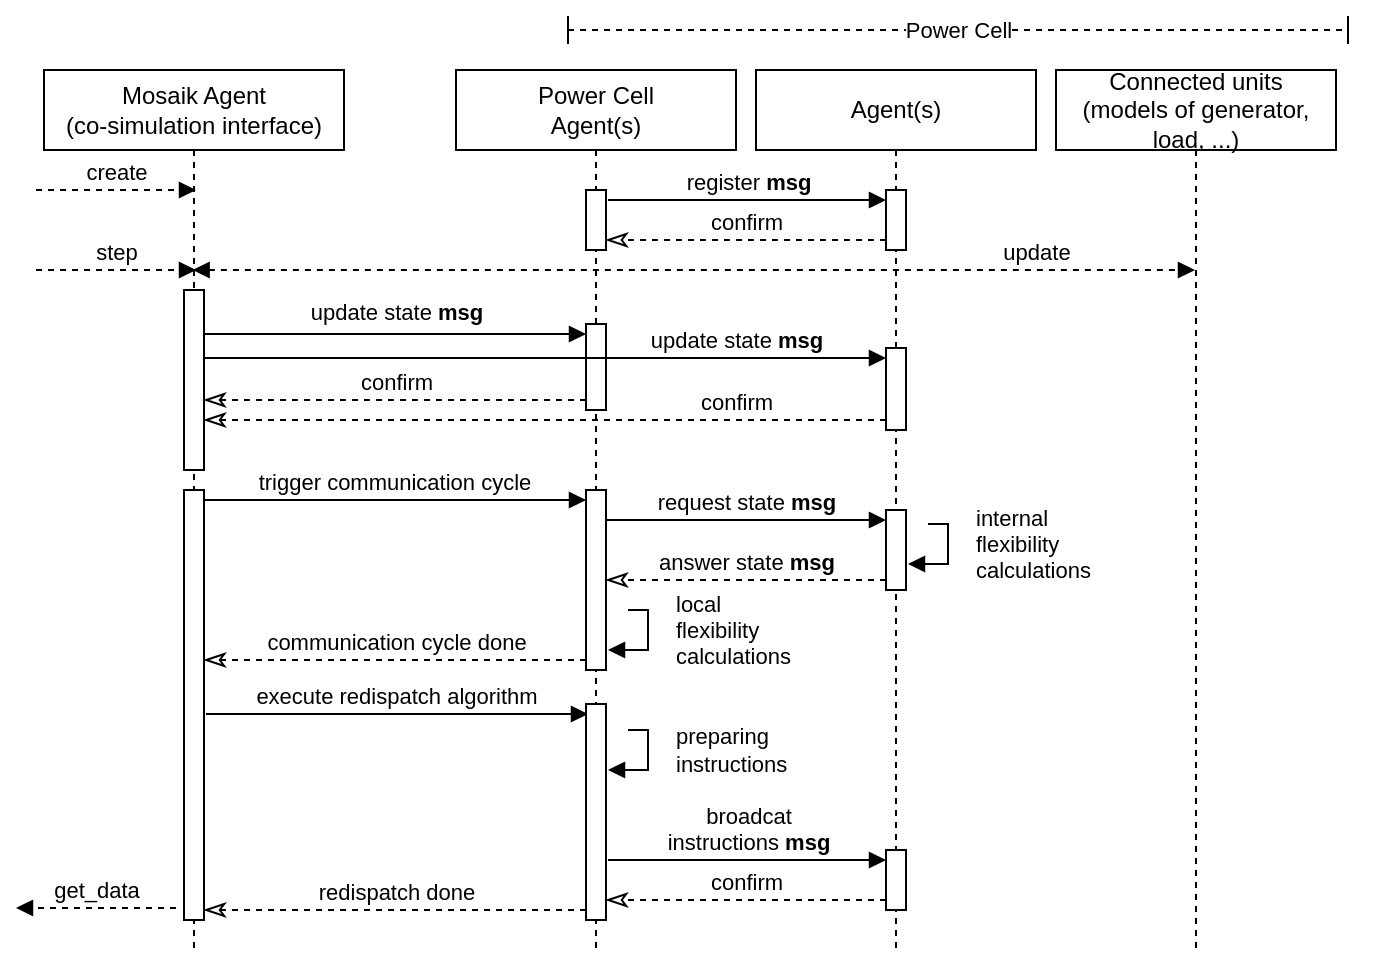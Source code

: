 <mxfile version="22.1.16" type="google">
  <diagram name="Page-1" id="ngWT1q-TGkk8tA6kE5au">
    <mxGraphModel grid="1" page="1" gridSize="10" guides="1" tooltips="1" connect="1" arrows="1" fold="1" pageScale="1" pageWidth="827" pageHeight="1169" math="0" shadow="0">
      <root>
        <mxCell id="0" />
        <mxCell id="1" parent="0" />
        <mxCell id="S1uSHRcm7TGxCwYnk8AK-8" value="Power Cell&lt;br&gt;Agent(s)" style="shape=umlLifeline;perimeter=lifelinePerimeter;whiteSpace=wrap;html=1;container=1;dropTarget=0;collapsible=0;recursiveResize=0;outlineConnect=0;portConstraint=eastwest;newEdgeStyle={&quot;curved&quot;:0,&quot;rounded&quot;:0};" vertex="1" parent="1">
          <mxGeometry x="240" y="40" width="140" height="440" as="geometry" />
        </mxCell>
        <mxCell id="tapSRpTw7TU7nSGjjfra-12" value="" style="html=1;points=[[0,0,0,0,5],[0,1,0,0,-5],[1,0,0,0,5],[1,1,0,0,-5]];perimeter=orthogonalPerimeter;outlineConnect=0;targetShapes=umlLifeline;portConstraint=eastwest;newEdgeStyle={&quot;curved&quot;:0,&quot;rounded&quot;:0};" vertex="1" parent="S1uSHRcm7TGxCwYnk8AK-8">
          <mxGeometry x="65" y="60" width="10" height="30" as="geometry" />
        </mxCell>
        <mxCell id="tapSRpTw7TU7nSGjjfra-30" value="" style="html=1;points=[[0,0,0,0,5],[0,1,0,0,-5],[1,0,0,0,5],[1,1,0,0,-5]];perimeter=orthogonalPerimeter;outlineConnect=0;targetShapes=umlLifeline;portConstraint=eastwest;newEdgeStyle={&quot;curved&quot;:0,&quot;rounded&quot;:0};" vertex="1" parent="S1uSHRcm7TGxCwYnk8AK-8">
          <mxGeometry x="65" y="127" width="10" height="43" as="geometry" />
        </mxCell>
        <mxCell id="tapSRpTw7TU7nSGjjfra-40" value="" style="html=1;points=[[0,0,0,0,5],[0,1,0,0,-5],[1,0,0,0,5],[1,1,0,0,-5]];perimeter=orthogonalPerimeter;outlineConnect=0;targetShapes=umlLifeline;portConstraint=eastwest;newEdgeStyle={&quot;curved&quot;:0,&quot;rounded&quot;:0};" vertex="1" parent="S1uSHRcm7TGxCwYnk8AK-8">
          <mxGeometry x="65" y="210" width="10" height="90" as="geometry" />
        </mxCell>
        <mxCell id="S1uSHRcm7TGxCwYnk8AK-9" value="Agent(s)" style="shape=umlLifeline;perimeter=lifelinePerimeter;whiteSpace=wrap;html=1;container=1;dropTarget=0;collapsible=0;recursiveResize=0;outlineConnect=0;portConstraint=eastwest;newEdgeStyle={&quot;curved&quot;:0,&quot;rounded&quot;:0};" vertex="1" parent="1">
          <mxGeometry x="390" y="40" width="140" height="440" as="geometry" />
        </mxCell>
        <mxCell id="tapSRpTw7TU7nSGjjfra-8" value="" style="html=1;points=[[0,0,0,0,5],[0,1,0,0,-5],[1,0,0,0,5],[1,1,0,0,-5]];perimeter=orthogonalPerimeter;outlineConnect=0;targetShapes=umlLifeline;portConstraint=eastwest;newEdgeStyle={&quot;curved&quot;:0,&quot;rounded&quot;:0};" vertex="1" parent="S1uSHRcm7TGxCwYnk8AK-9">
          <mxGeometry x="65" y="60" width="10" height="30" as="geometry" />
        </mxCell>
        <mxCell id="tapSRpTw7TU7nSGjjfra-33" value="" style="html=1;points=[[0,0,0,0,5],[0,1,0,0,-5],[1,0,0,0,5],[1,1,0,0,-5]];perimeter=orthogonalPerimeter;outlineConnect=0;targetShapes=umlLifeline;portConstraint=eastwest;newEdgeStyle={&quot;curved&quot;:0,&quot;rounded&quot;:0};" vertex="1" parent="S1uSHRcm7TGxCwYnk8AK-9">
          <mxGeometry x="65" y="139" width="10" height="41" as="geometry" />
        </mxCell>
        <mxCell id="tapSRpTw7TU7nSGjjfra-45" value="" style="html=1;points=[[0,0,0,0,5],[0,1,0,0,-5],[1,0,0,0,5],[1,1,0,0,-5]];perimeter=orthogonalPerimeter;outlineConnect=0;targetShapes=umlLifeline;portConstraint=eastwest;newEdgeStyle={&quot;curved&quot;:0,&quot;rounded&quot;:0};" vertex="1" parent="S1uSHRcm7TGxCwYnk8AK-9">
          <mxGeometry x="65" y="220" width="10" height="40" as="geometry" />
        </mxCell>
        <mxCell id="DRcuBKXfKCRKGgolUA98-2" value="" style="html=1;points=[[0,0,0,0,5],[0,1,0,0,-5],[1,0,0,0,5],[1,1,0,0,-5]];perimeter=orthogonalPerimeter;outlineConnect=0;targetShapes=umlLifeline;portConstraint=eastwest;newEdgeStyle={&quot;curved&quot;:0,&quot;rounded&quot;:0};" vertex="1" parent="S1uSHRcm7TGxCwYnk8AK-9">
          <mxGeometry x="65" y="390" width="10" height="30" as="geometry" />
        </mxCell>
        <mxCell id="DRcuBKXfKCRKGgolUA98-3" value="broadcat &lt;br&gt;instructions &lt;b&gt;msg&lt;/b&gt;" style="html=1;verticalAlign=bottom;endArrow=block;curved=0;rounded=0;entryX=0;entryY=0;entryDx=0;entryDy=5;" edge="1" parent="S1uSHRcm7TGxCwYnk8AK-9" target="DRcuBKXfKCRKGgolUA98-2">
          <mxGeometry relative="1" as="geometry">
            <mxPoint x="-74" y="395" as="sourcePoint" />
          </mxGeometry>
        </mxCell>
        <mxCell id="DRcuBKXfKCRKGgolUA98-4" value="confirm" style="html=1;verticalAlign=bottom;endArrow=classicThin;dashed=1;endSize=8;curved=0;rounded=0;exitX=0;exitY=1;exitDx=0;exitDy=-5;endFill=0;entryX=1;entryY=1;entryDx=0;entryDy=-5;entryPerimeter=0;" edge="1" parent="S1uSHRcm7TGxCwYnk8AK-9" source="DRcuBKXfKCRKGgolUA98-2">
          <mxGeometry relative="1" as="geometry">
            <mxPoint x="-75" y="415" as="targetPoint" />
          </mxGeometry>
        </mxCell>
        <mxCell id="tapSRpTw7TU7nSGjjfra-50" value="local&lt;br&gt;flexibility&lt;br&gt;calculations" style="html=1;align=left;spacingLeft=2;endArrow=block;rounded=0;edgeStyle=orthogonalEdgeStyle;curved=0;rounded=0;" edge="1" parent="S1uSHRcm7TGxCwYnk8AK-9">
          <mxGeometry x="-0.2" y="10" relative="1" as="geometry">
            <mxPoint x="-64" y="270" as="sourcePoint" />
            <Array as="points">
              <mxPoint x="-64" y="270" />
              <mxPoint x="-54" y="270" />
              <mxPoint x="-54" y="290" />
            </Array>
            <mxPoint x="-74" y="290" as="targetPoint" />
            <mxPoint as="offset" />
          </mxGeometry>
        </mxCell>
        <mxCell id="tapSRpTw7TU7nSGjjfra-51" value="preparing&lt;br&gt;instructions" style="html=1;align=left;spacingLeft=2;endArrow=block;rounded=0;edgeStyle=orthogonalEdgeStyle;curved=0;rounded=0;" edge="1" parent="S1uSHRcm7TGxCwYnk8AK-9">
          <mxGeometry x="-0.2" y="10" relative="1" as="geometry">
            <mxPoint x="-64" y="330" as="sourcePoint" />
            <Array as="points">
              <mxPoint x="-64" y="330" />
              <mxPoint x="-54" y="330" />
              <mxPoint x="-54" y="350" />
            </Array>
            <mxPoint x="-74" y="350" as="targetPoint" />
            <mxPoint as="offset" />
          </mxGeometry>
        </mxCell>
        <mxCell id="tapSRpTw7TU7nSGjjfra-1" value="Connected units&lt;br style=&quot;border-color: var(--border-color);&quot;&gt;(models of generator, load, ...)" style="shape=umlLifeline;perimeter=lifelinePerimeter;whiteSpace=wrap;html=1;container=1;dropTarget=0;collapsible=0;recursiveResize=0;outlineConnect=0;portConstraint=eastwest;newEdgeStyle={&quot;curved&quot;:0,&quot;rounded&quot;:0};" vertex="1" parent="1">
          <mxGeometry x="540" y="40" width="140" height="440" as="geometry" />
        </mxCell>
        <mxCell id="tapSRpTw7TU7nSGjjfra-7" value="Mosaik Agent&lt;br&gt;(co-simulation interface)" style="shape=umlLifeline;perimeter=lifelinePerimeter;whiteSpace=wrap;html=1;container=1;dropTarget=0;collapsible=0;recursiveResize=0;outlineConnect=0;portConstraint=eastwest;newEdgeStyle={&quot;curved&quot;:0,&quot;rounded&quot;:0};" vertex="1" parent="1">
          <mxGeometry x="34" y="40" width="150" height="440" as="geometry" />
        </mxCell>
        <mxCell id="tapSRpTw7TU7nSGjjfra-39" value="" style="html=1;points=[[0,0,0,0,5],[0,1,0,0,-5],[1,0,0,0,5],[1,1,0,0,-5]];perimeter=orthogonalPerimeter;outlineConnect=0;targetShapes=umlLifeline;portConstraint=eastwest;newEdgeStyle={&quot;curved&quot;:0,&quot;rounded&quot;:0};" vertex="1" parent="tapSRpTw7TU7nSGjjfra-7">
          <mxGeometry x="70" y="110" width="10" height="90" as="geometry" />
        </mxCell>
        <mxCell id="tapSRpTw7TU7nSGjjfra-43" value="" style="html=1;points=[[0,0,0,0,5],[0,1,0,0,-5],[1,0,0,0,5],[1,1,0,0,-5]];perimeter=orthogonalPerimeter;outlineConnect=0;targetShapes=umlLifeline;portConstraint=eastwest;newEdgeStyle={&quot;curved&quot;:0,&quot;rounded&quot;:0};" vertex="1" parent="tapSRpTw7TU7nSGjjfra-7">
          <mxGeometry x="70" y="210" width="10" height="215" as="geometry" />
        </mxCell>
        <mxCell id="tapSRpTw7TU7nSGjjfra-9" value="register &lt;b&gt;msg&lt;/b&gt;" style="html=1;verticalAlign=bottom;endArrow=block;curved=0;rounded=0;entryX=0;entryY=0;entryDx=0;entryDy=5;" edge="1" parent="1" target="tapSRpTw7TU7nSGjjfra-8">
          <mxGeometry relative="1" as="geometry">
            <mxPoint x="316" y="105" as="sourcePoint" />
          </mxGeometry>
        </mxCell>
        <mxCell id="tapSRpTw7TU7nSGjjfra-10" value="confirm" style="html=1;verticalAlign=bottom;endArrow=classicThin;dashed=1;endSize=8;curved=0;rounded=0;exitX=0;exitY=1;exitDx=0;exitDy=-5;endFill=0;entryX=1;entryY=1;entryDx=0;entryDy=-5;entryPerimeter=0;" edge="1" parent="1" source="tapSRpTw7TU7nSGjjfra-8" target="tapSRpTw7TU7nSGjjfra-12">
          <mxGeometry relative="1" as="geometry">
            <mxPoint x="10" y="165" as="targetPoint" />
          </mxGeometry>
        </mxCell>
        <mxCell id="tapSRpTw7TU7nSGjjfra-13" value="Power Cell" style="endArrow=baseDash;endSize=12;dashed=1;html=1;rounded=0;endFill=0;startArrow=baseDash;startFill=0;startSize=12;" edge="1" parent="1">
          <mxGeometry width="160" relative="1" as="geometry">
            <mxPoint x="296" y="20" as="sourcePoint" />
            <mxPoint x="686" y="20" as="targetPoint" />
          </mxGeometry>
        </mxCell>
        <mxCell id="tapSRpTw7TU7nSGjjfra-16" value="step" style="html=1;verticalAlign=bottom;endArrow=block;curved=0;rounded=0;dashed=1;" edge="1" parent="1">
          <mxGeometry width="80" relative="1" as="geometry">
            <mxPoint x="30" y="140" as="sourcePoint" />
            <mxPoint x="110" y="140" as="targetPoint" />
          </mxGeometry>
        </mxCell>
        <mxCell id="tapSRpTw7TU7nSGjjfra-17" value="create" style="html=1;verticalAlign=bottom;endArrow=block;curved=0;rounded=0;dashed=1;" edge="1" parent="1">
          <mxGeometry width="80" relative="1" as="geometry">
            <mxPoint x="30" y="100" as="sourcePoint" />
            <mxPoint x="110" y="100" as="targetPoint" />
            <mxPoint as="offset" />
          </mxGeometry>
        </mxCell>
        <mxCell id="tapSRpTw7TU7nSGjjfra-31" value="update state &lt;b&gt;msg&lt;/b&gt;" style="html=1;verticalAlign=bottom;endArrow=block;curved=0;rounded=0;entryX=0;entryY=0;entryDx=0;entryDy=5;" edge="1" parent="1" source="tapSRpTw7TU7nSGjjfra-39" target="tapSRpTw7TU7nSGjjfra-30">
          <mxGeometry x="0.005" y="2" relative="1" as="geometry">
            <mxPoint x="110" y="185" as="sourcePoint" />
            <mxPoint as="offset" />
          </mxGeometry>
        </mxCell>
        <mxCell id="tapSRpTw7TU7nSGjjfra-34" value="update state &lt;b&gt;msg&lt;/b&gt;" style="html=1;verticalAlign=bottom;endArrow=block;curved=0;rounded=0;entryX=0;entryY=0;entryDx=0;entryDy=5;" edge="1" parent="1" source="tapSRpTw7TU7nSGjjfra-39" target="tapSRpTw7TU7nSGjjfra-33">
          <mxGeometry x="0.56" relative="1" as="geometry">
            <mxPoint x="420" y="215" as="sourcePoint" />
            <mxPoint as="offset" />
          </mxGeometry>
        </mxCell>
        <mxCell id="tapSRpTw7TU7nSGjjfra-35" value="confirm" style="html=1;verticalAlign=bottom;endArrow=classicThin;dashed=1;endSize=8;curved=0;rounded=0;exitX=0;exitY=1;exitDx=0;exitDy=-5;endFill=0;" edge="1" parent="1" source="tapSRpTw7TU7nSGjjfra-33" target="tapSRpTw7TU7nSGjjfra-39">
          <mxGeometry x="-0.56" relative="1" as="geometry">
            <mxPoint x="419" y="235" as="targetPoint" />
            <mxPoint as="offset" />
          </mxGeometry>
        </mxCell>
        <mxCell id="tapSRpTw7TU7nSGjjfra-37" value="update" style="html=1;verticalAlign=bottom;endArrow=block;curved=0;rounded=0;startArrow=block;startFill=1;endFill=1;dashed=1;" edge="1" parent="1">
          <mxGeometry x="0.683" relative="1" as="geometry">
            <mxPoint x="108.324" y="140" as="sourcePoint" />
            <mxPoint as="offset" />
            <mxPoint x="609.5" y="140" as="targetPoint" />
          </mxGeometry>
        </mxCell>
        <mxCell id="tapSRpTw7TU7nSGjjfra-32" value="confirm" style="html=1;verticalAlign=bottom;endArrow=classicThin;dashed=1;endSize=8;curved=0;rounded=0;exitX=0;exitY=1;exitDx=0;exitDy=-5;endFill=0;" edge="1" parent="1" source="tapSRpTw7TU7nSGjjfra-30" target="tapSRpTw7TU7nSGjjfra-39">
          <mxGeometry x="-0.005" relative="1" as="geometry">
            <mxPoint x="269" y="205" as="targetPoint" />
            <mxPoint as="offset" />
          </mxGeometry>
        </mxCell>
        <mxCell id="tapSRpTw7TU7nSGjjfra-41" value="trigger communication cycle" style="html=1;verticalAlign=bottom;endArrow=block;curved=0;rounded=0;entryX=0;entryY=0;entryDx=0;entryDy=5;exitX=1;exitY=0;exitDx=0;exitDy=5;exitPerimeter=0;" edge="1" parent="1" source="tapSRpTw7TU7nSGjjfra-43" target="tapSRpTw7TU7nSGjjfra-40">
          <mxGeometry x="-0.004" relative="1" as="geometry">
            <mxPoint x="339" y="255" as="sourcePoint" />
            <mxPoint as="offset" />
          </mxGeometry>
        </mxCell>
        <mxCell id="tapSRpTw7TU7nSGjjfra-42" value="communication cycle done" style="html=1;verticalAlign=bottom;endArrow=classicThin;dashed=1;endSize=8;curved=0;rounded=0;exitX=0;exitY=1;exitDx=0;exitDy=-5;entryX=1;entryY=1;entryDx=0;entryDy=-5;entryPerimeter=0;startArrow=none;startFill=0;endFill=0;" edge="1" parent="1">
          <mxGeometry relative="1" as="geometry">
            <mxPoint x="114" y="335" as="targetPoint" />
            <mxPoint x="305" y="335.0" as="sourcePoint" />
          </mxGeometry>
        </mxCell>
        <mxCell id="tapSRpTw7TU7nSGjjfra-46" value="request state &lt;b&gt;msg&lt;/b&gt;" style="html=1;verticalAlign=bottom;endArrow=block;curved=0;rounded=0;entryX=0;entryY=0;entryDx=0;entryDy=5;" edge="1" parent="1" source="tapSRpTw7TU7nSGjjfra-40" target="tapSRpTw7TU7nSGjjfra-45">
          <mxGeometry relative="1" as="geometry">
            <mxPoint x="385" y="255" as="sourcePoint" />
          </mxGeometry>
        </mxCell>
        <mxCell id="tapSRpTw7TU7nSGjjfra-47" value="answer state &lt;b&gt;msg&lt;/b&gt;" style="html=1;verticalAlign=bottom;endArrow=classicThin;dashed=1;endSize=8;curved=0;rounded=0;exitX=0;exitY=1;exitDx=0;exitDy=-5;endFill=0;" edge="1" parent="1" source="tapSRpTw7TU7nSGjjfra-45" target="tapSRpTw7TU7nSGjjfra-40">
          <mxGeometry relative="1" as="geometry">
            <mxPoint x="385" y="325" as="targetPoint" />
          </mxGeometry>
        </mxCell>
        <mxCell id="tapSRpTw7TU7nSGjjfra-49" value="internal &lt;br&gt;flexibility&lt;br&gt;calculations" style="html=1;align=left;spacingLeft=2;endArrow=block;rounded=0;edgeStyle=orthogonalEdgeStyle;curved=0;rounded=0;" edge="1" parent="1">
          <mxGeometry x="-0.2" y="10" relative="1" as="geometry">
            <mxPoint x="476" y="267" as="sourcePoint" />
            <Array as="points">
              <mxPoint x="476" y="267" />
              <mxPoint x="486" y="267" />
              <mxPoint x="486" y="287" />
            </Array>
            <mxPoint x="466" y="287" as="targetPoint" />
            <mxPoint as="offset" />
          </mxGeometry>
        </mxCell>
        <mxCell id="tapSRpTw7TU7nSGjjfra-57" value="get_data" style="html=1;verticalAlign=bottom;endArrow=block;curved=0;rounded=0;dashed=1;" edge="1" parent="1">
          <mxGeometry width="80" relative="1" as="geometry">
            <mxPoint x="100" y="459" as="sourcePoint" />
            <mxPoint x="20" y="459" as="targetPoint" />
            <mxPoint as="offset" />
          </mxGeometry>
        </mxCell>
        <mxCell id="AEF96xW_ZnTUwJLb8enp-1" value="execute redispatch algorithm" style="html=1;verticalAlign=bottom;endArrow=block;curved=0;rounded=0;entryX=0;entryY=0;entryDx=0;entryDy=5;exitX=1;exitY=0;exitDx=0;exitDy=5;exitPerimeter=0;" edge="1" parent="1">
          <mxGeometry x="-0.004" relative="1" as="geometry">
            <mxPoint x="115" y="362" as="sourcePoint" />
            <mxPoint as="offset" />
            <mxPoint x="306" y="362" as="targetPoint" />
          </mxGeometry>
        </mxCell>
        <mxCell id="AEF96xW_ZnTUwJLb8enp-2" value="" style="html=1;points=[[0,0,0,0,5],[0,1,0,0,-5],[1,0,0,0,5],[1,1,0,0,-5]];perimeter=orthogonalPerimeter;outlineConnect=0;targetShapes=umlLifeline;portConstraint=eastwest;newEdgeStyle={&quot;curved&quot;:0,&quot;rounded&quot;:0};" vertex="1" parent="1">
          <mxGeometry x="305" y="357" width="10" height="108" as="geometry" />
        </mxCell>
        <mxCell id="AEF96xW_ZnTUwJLb8enp-3" value="redispatch done" style="html=1;verticalAlign=bottom;endArrow=classicThin;dashed=1;endSize=8;curved=0;rounded=0;exitX=0;exitY=1;exitDx=0;exitDy=-5;entryX=1;entryY=1;entryDx=0;entryDy=-5;entryPerimeter=0;startArrow=none;startFill=0;endFill=0;" edge="1" parent="1">
          <mxGeometry relative="1" as="geometry">
            <mxPoint x="114" y="460" as="targetPoint" />
            <mxPoint x="305" y="460.0" as="sourcePoint" />
          </mxGeometry>
        </mxCell>
      </root>
    </mxGraphModel>
  </diagram>
</mxfile>
